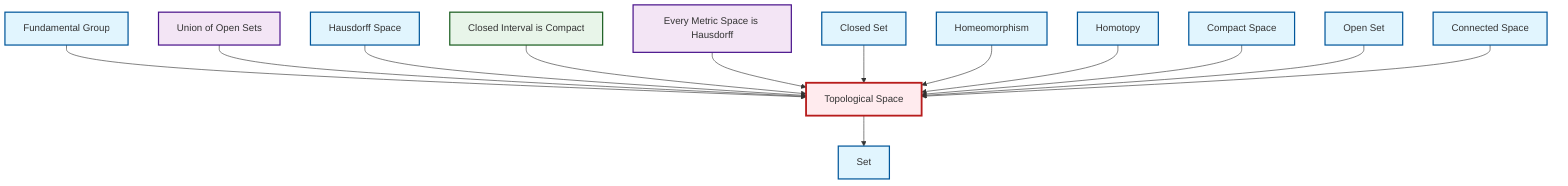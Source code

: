 graph TD
    classDef definition fill:#e1f5fe,stroke:#01579b,stroke-width:2px
    classDef theorem fill:#f3e5f5,stroke:#4a148c,stroke-width:2px
    classDef axiom fill:#fff3e0,stroke:#e65100,stroke-width:2px
    classDef example fill:#e8f5e9,stroke:#1b5e20,stroke-width:2px
    classDef current fill:#ffebee,stroke:#b71c1c,stroke-width:3px
    def-topological-space["Topological Space"]:::definition
    ex-closed-interval-compact["Closed Interval is Compact"]:::example
    thm-union-open-sets["Union of Open Sets"]:::theorem
    def-fundamental-group["Fundamental Group"]:::definition
    def-hausdorff["Hausdorff Space"]:::definition
    def-homotopy["Homotopy"]:::definition
    def-compact["Compact Space"]:::definition
    def-open-set["Open Set"]:::definition
    def-closed-set["Closed Set"]:::definition
    def-set["Set"]:::definition
    def-homeomorphism["Homeomorphism"]:::definition
    def-connected["Connected Space"]:::definition
    thm-metric-hausdorff["Every Metric Space is Hausdorff"]:::theorem
    def-fundamental-group --> def-topological-space
    thm-union-open-sets --> def-topological-space
    def-hausdorff --> def-topological-space
    ex-closed-interval-compact --> def-topological-space
    thm-metric-hausdorff --> def-topological-space
    def-closed-set --> def-topological-space
    def-homeomorphism --> def-topological-space
    def-homotopy --> def-topological-space
    def-topological-space --> def-set
    def-compact --> def-topological-space
    def-open-set --> def-topological-space
    def-connected --> def-topological-space
    class def-topological-space current